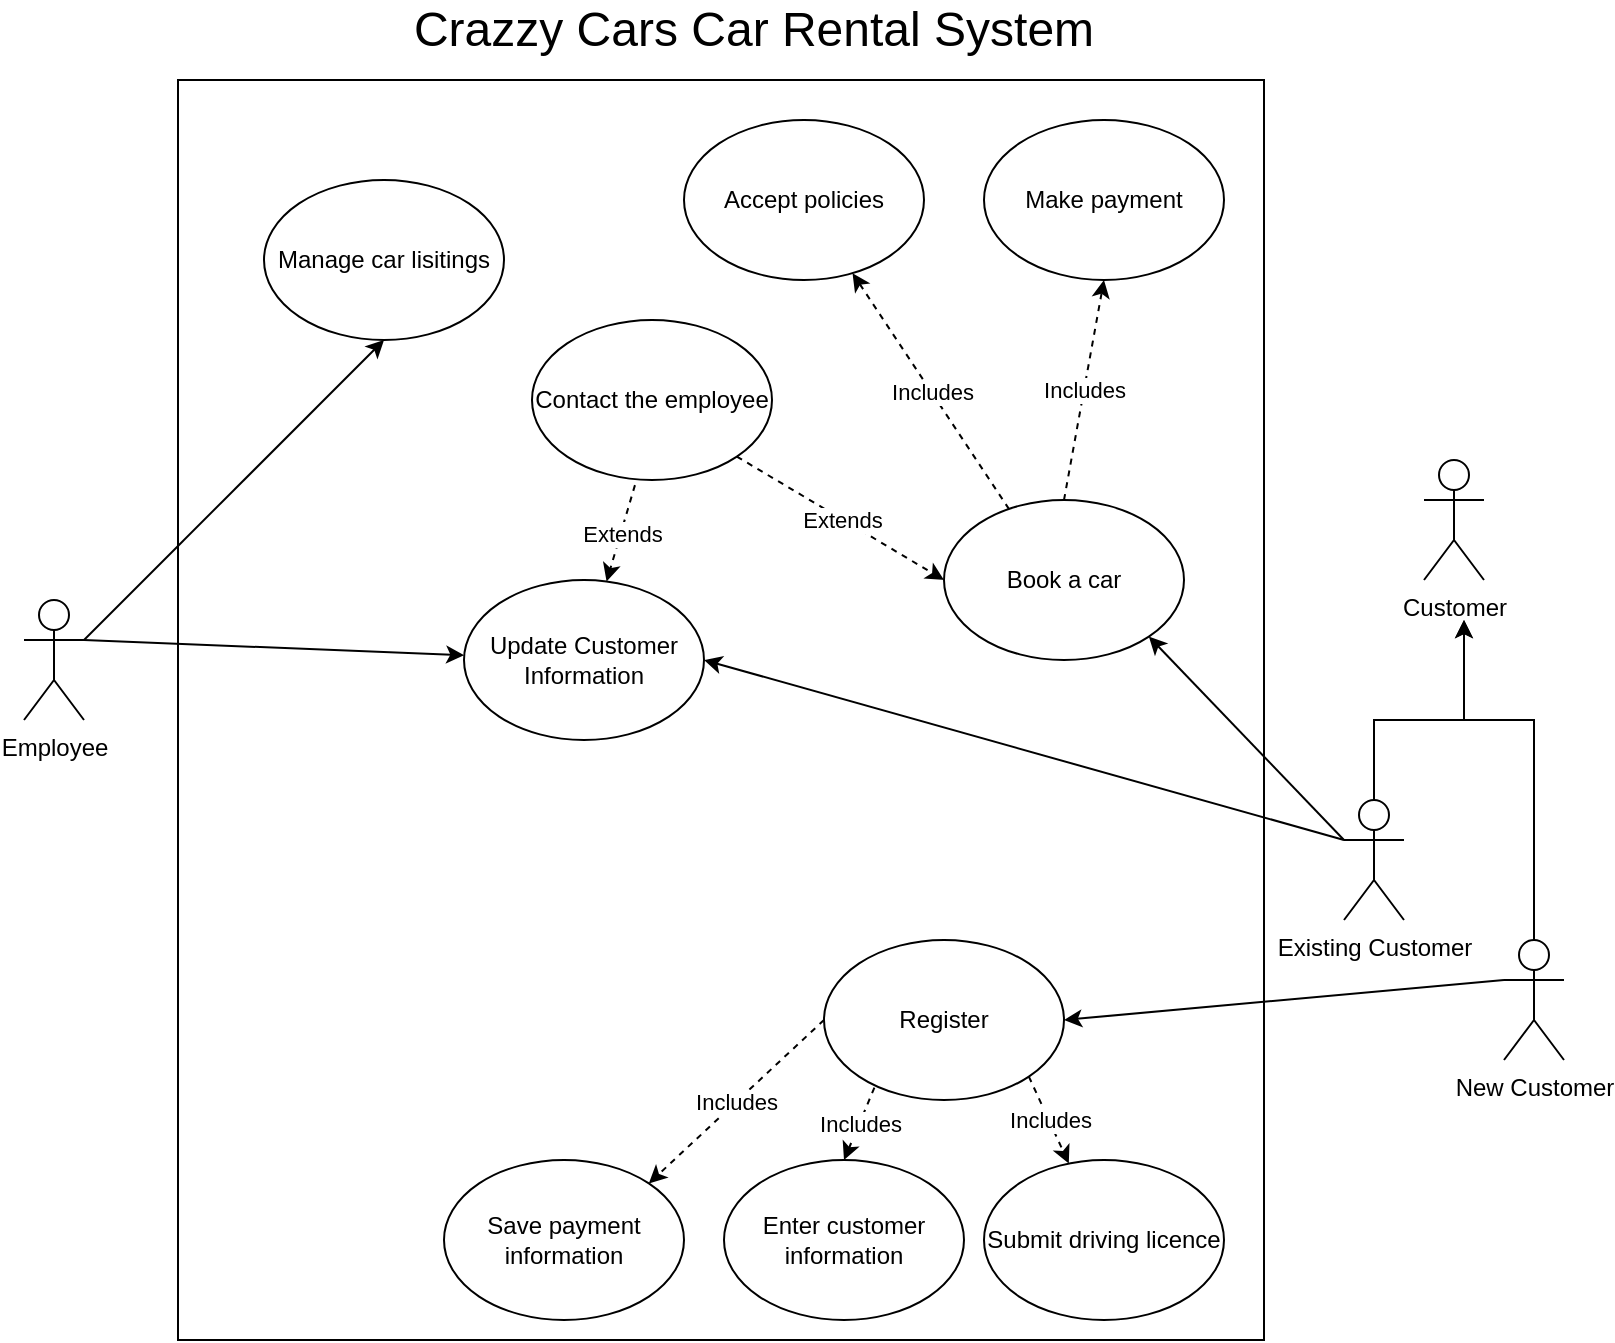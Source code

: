<mxfile version="17.4.5" type="device"><diagram id="fFBv6ScIR_6lKusZaby3" name="Page-1"><mxGraphModel dx="1283" dy="723" grid="1" gridSize="10" guides="1" tooltips="1" connect="1" arrows="1" fold="1" page="1" pageScale="1" pageWidth="827" pageHeight="1169" math="0" shadow="0"><root><mxCell id="0"/><mxCell id="1" parent="0"/><mxCell id="4kUfPm6cC614-5KSgXGZ-1" value="" style="rounded=0;whiteSpace=wrap;html=1;" vertex="1" parent="1"><mxGeometry x="117" y="80" width="543" height="630" as="geometry"/></mxCell><mxCell id="4kUfPm6cC614-5KSgXGZ-2" value="Employee" style="shape=umlActor;verticalLabelPosition=bottom;verticalAlign=top;html=1;outlineConnect=0;" vertex="1" parent="1"><mxGeometry x="40" y="340" width="30" height="60" as="geometry"/></mxCell><mxCell id="4kUfPm6cC614-5KSgXGZ-7" value="New Customer" style="shape=umlActor;verticalLabelPosition=bottom;verticalAlign=top;html=1;outlineConnect=0;" vertex="1" parent="1"><mxGeometry x="780" y="510" width="30" height="60" as="geometry"/></mxCell><mxCell id="4kUfPm6cC614-5KSgXGZ-8" value="Existing Customer" style="shape=umlActor;verticalLabelPosition=bottom;verticalAlign=top;html=1;outlineConnect=0;" vertex="1" parent="1"><mxGeometry x="700" y="440" width="30" height="60" as="geometry"/></mxCell><mxCell id="4kUfPm6cC614-5KSgXGZ-9" value="Customer" style="shape=umlActor;verticalLabelPosition=bottom;verticalAlign=top;html=1;outlineConnect=0;" vertex="1" parent="1"><mxGeometry x="740" y="270" width="30" height="60" as="geometry"/></mxCell><mxCell id="4kUfPm6cC614-5KSgXGZ-11" value="" style="endArrow=classic;html=1;rounded=0;exitX=0.5;exitY=0;exitDx=0;exitDy=0;exitPerimeter=0;" edge="1" parent="1" source="4kUfPm6cC614-5KSgXGZ-8"><mxGeometry width="50" height="50" relative="1" as="geometry"><mxPoint x="510" y="430" as="sourcePoint"/><mxPoint x="760" y="350" as="targetPoint"/><Array as="points"><mxPoint x="715" y="400"/><mxPoint x="760" y="400"/></Array></mxGeometry></mxCell><mxCell id="4kUfPm6cC614-5KSgXGZ-12" value="" style="endArrow=classic;html=1;rounded=0;exitX=0.5;exitY=0;exitDx=0;exitDy=0;exitPerimeter=0;" edge="1" parent="1" source="4kUfPm6cC614-5KSgXGZ-7"><mxGeometry width="50" height="50" relative="1" as="geometry"><mxPoint x="510" y="430" as="sourcePoint"/><mxPoint x="760" y="350" as="targetPoint"/><Array as="points"><mxPoint x="795" y="400"/><mxPoint x="760" y="400"/></Array></mxGeometry></mxCell><mxCell id="4kUfPm6cC614-5KSgXGZ-15" value="Register" style="ellipse;whiteSpace=wrap;html=1;" vertex="1" parent="1"><mxGeometry x="440" y="510" width="120" height="80" as="geometry"/></mxCell><mxCell id="4kUfPm6cC614-5KSgXGZ-16" value="Save payment information" style="ellipse;whiteSpace=wrap;html=1;" vertex="1" parent="1"><mxGeometry x="250" y="620" width="120" height="80" as="geometry"/></mxCell><mxCell id="4kUfPm6cC614-5KSgXGZ-18" value="Enter customer information" style="ellipse;whiteSpace=wrap;html=1;" vertex="1" parent="1"><mxGeometry x="390" y="620" width="120" height="80" as="geometry"/></mxCell><mxCell id="4kUfPm6cC614-5KSgXGZ-19" value="Submit driving licence" style="ellipse;whiteSpace=wrap;html=1;" vertex="1" parent="1"><mxGeometry x="520" y="620" width="120" height="80" as="geometry"/></mxCell><mxCell id="4kUfPm6cC614-5KSgXGZ-25" value="Book a car" style="ellipse;whiteSpace=wrap;html=1;" vertex="1" parent="1"><mxGeometry x="500" y="290" width="120" height="80" as="geometry"/></mxCell><mxCell id="4kUfPm6cC614-5KSgXGZ-26" value="Make payment" style="ellipse;whiteSpace=wrap;html=1;" vertex="1" parent="1"><mxGeometry x="520" y="100" width="120" height="80" as="geometry"/></mxCell><mxCell id="4kUfPm6cC614-5KSgXGZ-27" value="Accept policies" style="ellipse;whiteSpace=wrap;html=1;" vertex="1" parent="1"><mxGeometry x="370" y="100" width="120" height="80" as="geometry"/></mxCell><mxCell id="4kUfPm6cC614-5KSgXGZ-28" value="Contact the employee" style="ellipse;whiteSpace=wrap;html=1;" vertex="1" parent="1"><mxGeometry x="294" y="200" width="120" height="80" as="geometry"/></mxCell><mxCell id="4kUfPm6cC614-5KSgXGZ-34" value="" style="endArrow=classic;html=1;rounded=0;shadow=0;dashed=1;entryX=0.5;entryY=1;entryDx=0;entryDy=0;exitX=0.5;exitY=0;exitDx=0;exitDy=0;" edge="1" parent="1" source="4kUfPm6cC614-5KSgXGZ-25" target="4kUfPm6cC614-5KSgXGZ-26"><mxGeometry relative="1" as="geometry"><mxPoint x="560" y="250" as="sourcePoint"/><mxPoint x="620" y="310" as="targetPoint"/></mxGeometry></mxCell><mxCell id="4kUfPm6cC614-5KSgXGZ-35" value="Includes" style="edgeLabel;resizable=0;html=1;align=center;verticalAlign=middle;" connectable="0" vertex="1" parent="4kUfPm6cC614-5KSgXGZ-34"><mxGeometry relative="1" as="geometry"/></mxCell><mxCell id="4kUfPm6cC614-5KSgXGZ-36" value="" style="endArrow=classic;html=1;rounded=0;shadow=0;dashed=1;exitX=0.271;exitY=0.057;exitDx=0;exitDy=0;exitPerimeter=0;" edge="1" parent="1" source="4kUfPm6cC614-5KSgXGZ-25" target="4kUfPm6cC614-5KSgXGZ-27"><mxGeometry relative="1" as="geometry"><mxPoint x="570" y="260" as="sourcePoint"/><mxPoint x="590" y="190" as="targetPoint"/></mxGeometry></mxCell><mxCell id="4kUfPm6cC614-5KSgXGZ-37" value="Includes" style="edgeLabel;resizable=0;html=1;align=center;verticalAlign=middle;" connectable="0" vertex="1" parent="4kUfPm6cC614-5KSgXGZ-36"><mxGeometry relative="1" as="geometry"/></mxCell><mxCell id="4kUfPm6cC614-5KSgXGZ-39" value="" style="endArrow=classic;html=1;rounded=0;shadow=0;dashed=1;exitX=0;exitY=0.5;exitDx=0;exitDy=0;entryX=1;entryY=0;entryDx=0;entryDy=0;" edge="1" parent="1" source="4kUfPm6cC614-5KSgXGZ-15" target="4kUfPm6cC614-5KSgXGZ-16"><mxGeometry relative="1" as="geometry"><mxPoint x="542.52" y="264.56" as="sourcePoint"/><mxPoint x="470.553" y="184.426" as="targetPoint"/></mxGeometry></mxCell><mxCell id="4kUfPm6cC614-5KSgXGZ-40" value="Includes" style="edgeLabel;resizable=0;html=1;align=center;verticalAlign=middle;" connectable="0" vertex="1" parent="4kUfPm6cC614-5KSgXGZ-39"><mxGeometry relative="1" as="geometry"/></mxCell><mxCell id="4kUfPm6cC614-5KSgXGZ-41" value="" style="endArrow=classic;html=1;rounded=0;shadow=0;dashed=1;exitX=0.21;exitY=0.923;exitDx=0;exitDy=0;entryX=0.5;entryY=0;entryDx=0;entryDy=0;exitPerimeter=0;" edge="1" parent="1" source="4kUfPm6cC614-5KSgXGZ-15" target="4kUfPm6cC614-5KSgXGZ-18"><mxGeometry relative="1" as="geometry"><mxPoint x="450" y="560" as="sourcePoint"/><mxPoint x="362.426" y="641.716" as="targetPoint"/></mxGeometry></mxCell><mxCell id="4kUfPm6cC614-5KSgXGZ-42" value="Includes" style="edgeLabel;resizable=0;html=1;align=center;verticalAlign=middle;" connectable="0" vertex="1" parent="4kUfPm6cC614-5KSgXGZ-41"><mxGeometry relative="1" as="geometry"/></mxCell><mxCell id="4kUfPm6cC614-5KSgXGZ-43" value="" style="endArrow=classic;html=1;rounded=0;shadow=0;dashed=1;exitX=1;exitY=1;exitDx=0;exitDy=0;" edge="1" parent="1" source="4kUfPm6cC614-5KSgXGZ-15" target="4kUfPm6cC614-5KSgXGZ-19"><mxGeometry relative="1" as="geometry"><mxPoint x="460" y="570" as="sourcePoint"/><mxPoint x="372.426" y="651.716" as="targetPoint"/></mxGeometry></mxCell><mxCell id="4kUfPm6cC614-5KSgXGZ-44" value="Includes" style="edgeLabel;resizable=0;html=1;align=center;verticalAlign=middle;" connectable="0" vertex="1" parent="4kUfPm6cC614-5KSgXGZ-43"><mxGeometry relative="1" as="geometry"/></mxCell><mxCell id="4kUfPm6cC614-5KSgXGZ-45" value="" style="endArrow=classic;html=1;rounded=0;shadow=0;dashed=1;exitX=1;exitY=1;exitDx=0;exitDy=0;entryX=0;entryY=0.5;entryDx=0;entryDy=0;" edge="1" parent="1" source="4kUfPm6cC614-5KSgXGZ-28" target="4kUfPm6cC614-5KSgXGZ-25"><mxGeometry relative="1" as="geometry"><mxPoint x="470" y="580" as="sourcePoint"/><mxPoint x="382.426" y="661.716" as="targetPoint"/></mxGeometry></mxCell><mxCell id="4kUfPm6cC614-5KSgXGZ-46" value="Extends" style="edgeLabel;resizable=0;html=1;align=center;verticalAlign=middle;" connectable="0" vertex="1" parent="4kUfPm6cC614-5KSgXGZ-45"><mxGeometry relative="1" as="geometry"/></mxCell><mxCell id="4kUfPm6cC614-5KSgXGZ-47" value="Manage car lisitings" style="ellipse;whiteSpace=wrap;html=1;" vertex="1" parent="1"><mxGeometry x="160" y="130" width="120" height="80" as="geometry"/></mxCell><mxCell id="4kUfPm6cC614-5KSgXGZ-48" value="" style="endArrow=classic;html=1;rounded=0;shadow=0;exitX=1;exitY=0.333;exitDx=0;exitDy=0;exitPerimeter=0;entryX=0.5;entryY=1;entryDx=0;entryDy=0;" edge="1" parent="1" source="4kUfPm6cC614-5KSgXGZ-2" target="4kUfPm6cC614-5KSgXGZ-47"><mxGeometry width="50" height="50" relative="1" as="geometry"><mxPoint x="560" y="390" as="sourcePoint"/><mxPoint x="610" y="340" as="targetPoint"/></mxGeometry></mxCell><mxCell id="4kUfPm6cC614-5KSgXGZ-49" value="Update Customer Information" style="ellipse;whiteSpace=wrap;html=1;" vertex="1" parent="1"><mxGeometry x="260" y="330" width="120" height="80" as="geometry"/></mxCell><mxCell id="4kUfPm6cC614-5KSgXGZ-50" value="" style="endArrow=classic;html=1;rounded=0;shadow=0;dashed=1;exitX=0.429;exitY=1.032;exitDx=0;exitDy=0;exitPerimeter=0;" edge="1" parent="1" source="4kUfPm6cC614-5KSgXGZ-28" target="4kUfPm6cC614-5KSgXGZ-49"><mxGeometry relative="1" as="geometry"><mxPoint x="406.426" y="278.284" as="sourcePoint"/><mxPoint x="510" y="300" as="targetPoint"/></mxGeometry></mxCell><mxCell id="4kUfPm6cC614-5KSgXGZ-51" value="Extends" style="edgeLabel;resizable=0;html=1;align=center;verticalAlign=middle;" connectable="0" vertex="1" parent="4kUfPm6cC614-5KSgXGZ-50"><mxGeometry relative="1" as="geometry"/></mxCell><mxCell id="4kUfPm6cC614-5KSgXGZ-52" value="" style="endArrow=classic;html=1;rounded=0;shadow=0;" edge="1" parent="1" target="4kUfPm6cC614-5KSgXGZ-49"><mxGeometry width="50" height="50" relative="1" as="geometry"><mxPoint x="70" y="360" as="sourcePoint"/><mxPoint x="230" y="220" as="targetPoint"/></mxGeometry></mxCell><mxCell id="4kUfPm6cC614-5KSgXGZ-53" value="" style="endArrow=classic;html=1;rounded=0;shadow=0;exitX=0;exitY=0.333;exitDx=0;exitDy=0;exitPerimeter=0;entryX=1;entryY=0.5;entryDx=0;entryDy=0;" edge="1" parent="1" source="4kUfPm6cC614-5KSgXGZ-8" target="4kUfPm6cC614-5KSgXGZ-49"><mxGeometry width="50" height="50" relative="1" as="geometry"><mxPoint x="90" y="380" as="sourcePoint"/><mxPoint x="240" y="230" as="targetPoint"/></mxGeometry></mxCell><mxCell id="4kUfPm6cC614-5KSgXGZ-54" value="" style="endArrow=classic;html=1;rounded=0;shadow=0;exitX=0;exitY=0.333;exitDx=0;exitDy=0;exitPerimeter=0;entryX=1;entryY=1;entryDx=0;entryDy=0;" edge="1" parent="1" source="4kUfPm6cC614-5KSgXGZ-8" target="4kUfPm6cC614-5KSgXGZ-25"><mxGeometry width="50" height="50" relative="1" as="geometry"><mxPoint x="710" y="470" as="sourcePoint"/><mxPoint x="390.0" y="380" as="targetPoint"/></mxGeometry></mxCell><mxCell id="4kUfPm6cC614-5KSgXGZ-55" value="" style="endArrow=classic;html=1;rounded=0;shadow=0;exitX=0;exitY=0.333;exitDx=0;exitDy=0;exitPerimeter=0;entryX=1;entryY=0.5;entryDx=0;entryDy=0;" edge="1" parent="1" source="4kUfPm6cC614-5KSgXGZ-7" target="4kUfPm6cC614-5KSgXGZ-15"><mxGeometry width="50" height="50" relative="1" as="geometry"><mxPoint x="710" y="470" as="sourcePoint"/><mxPoint x="390" y="380" as="targetPoint"/></mxGeometry></mxCell><mxCell id="4kUfPm6cC614-5KSgXGZ-57" value="&lt;font style=&quot;font-size: 24px&quot;&gt;Crazzy Cars Car Rental System&lt;/font&gt;" style="text;html=1;strokeColor=none;fillColor=none;align=center;verticalAlign=middle;whiteSpace=wrap;rounded=0;" vertex="1" parent="1"><mxGeometry x="200" y="40" width="410" height="30" as="geometry"/></mxCell></root></mxGraphModel></diagram></mxfile>
